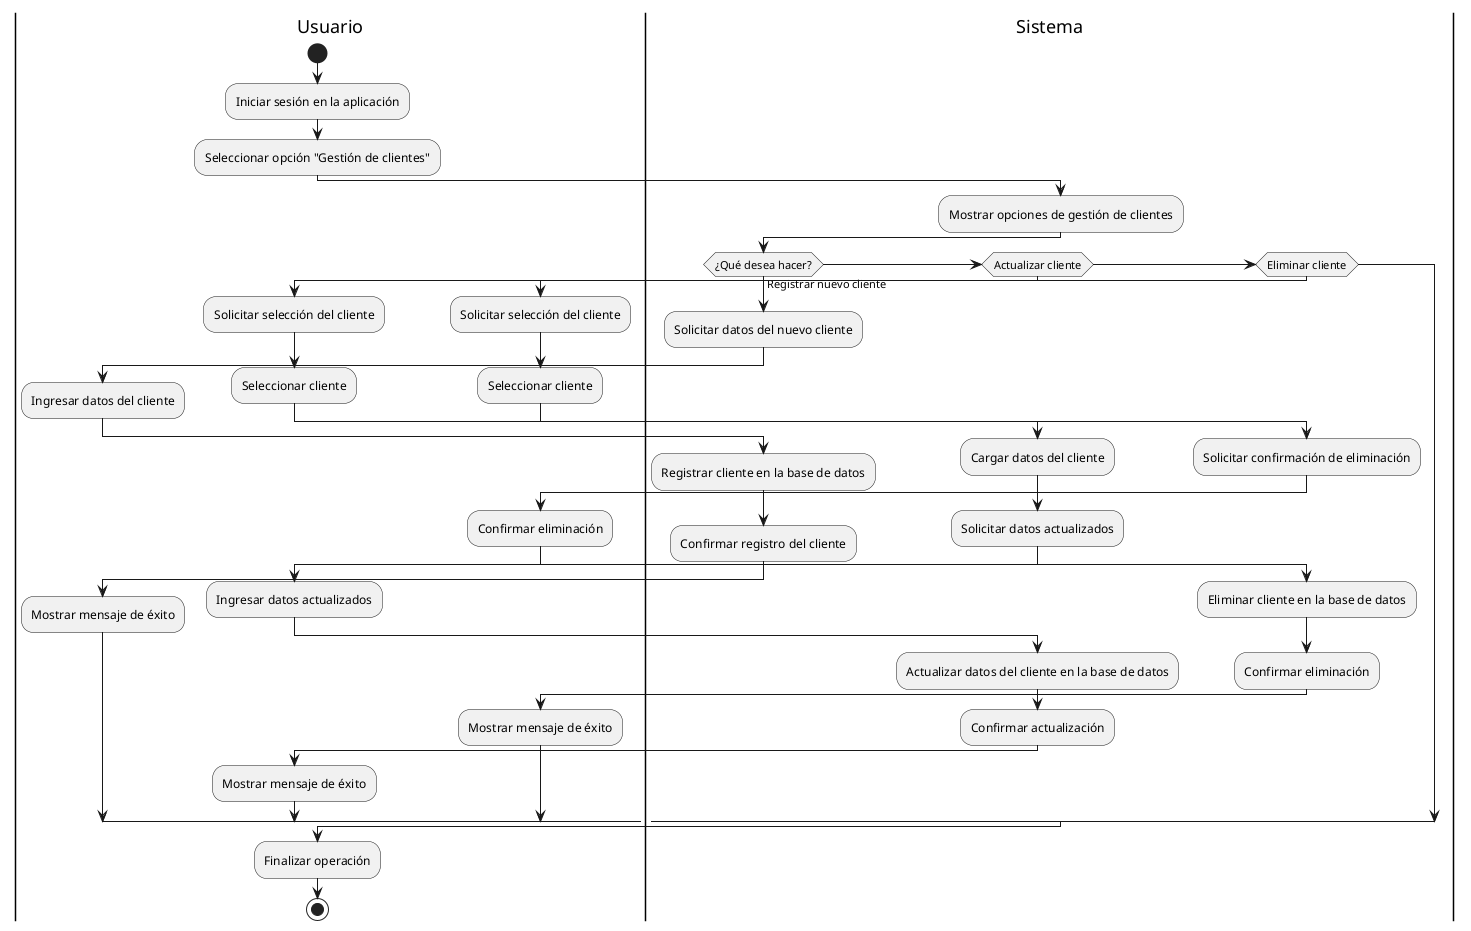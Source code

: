 @startuml
|Usuario|
start
:Iniciar sesión en la aplicación;
:Seleccionar opción "Gestión de clientes";

|Sistema|
:Mostrar opciones de gestión de clientes;

if (¿Qué desea hacer?) then (Registrar nuevo cliente)
    :Solicitar datos del nuevo cliente;
    |Usuario|
    :Ingresar datos del cliente;
    |Sistema|
    :Registrar cliente en la base de datos;
    :Confirmar registro del cliente;
    |Usuario|
    :Mostrar mensaje de éxito;
else if (Actualizar cliente)
    :Solicitar selección del cliente;
    |Usuario|
    :Seleccionar cliente;
    |Sistema|
    :Cargar datos del cliente;
    :Solicitar datos actualizados;
    |Usuario|
    :Ingresar datos actualizados;
    |Sistema|
    :Actualizar datos del cliente en la base de datos;
    :Confirmar actualización;
    |Usuario|
    :Mostrar mensaje de éxito;
else if (Eliminar cliente)
    :Solicitar selección del cliente;
    |Usuario|
    :Seleccionar cliente;
    |Sistema|
    :Solicitar confirmación de eliminación;
    |Usuario|
    :Confirmar eliminación;
    |Sistema|
    :Eliminar cliente en la base de datos;
    :Confirmar eliminación;
    |Usuario|
    :Mostrar mensaje de éxito;
endif

|Usuario|
:Finalizar operación;
stop
@enduml
